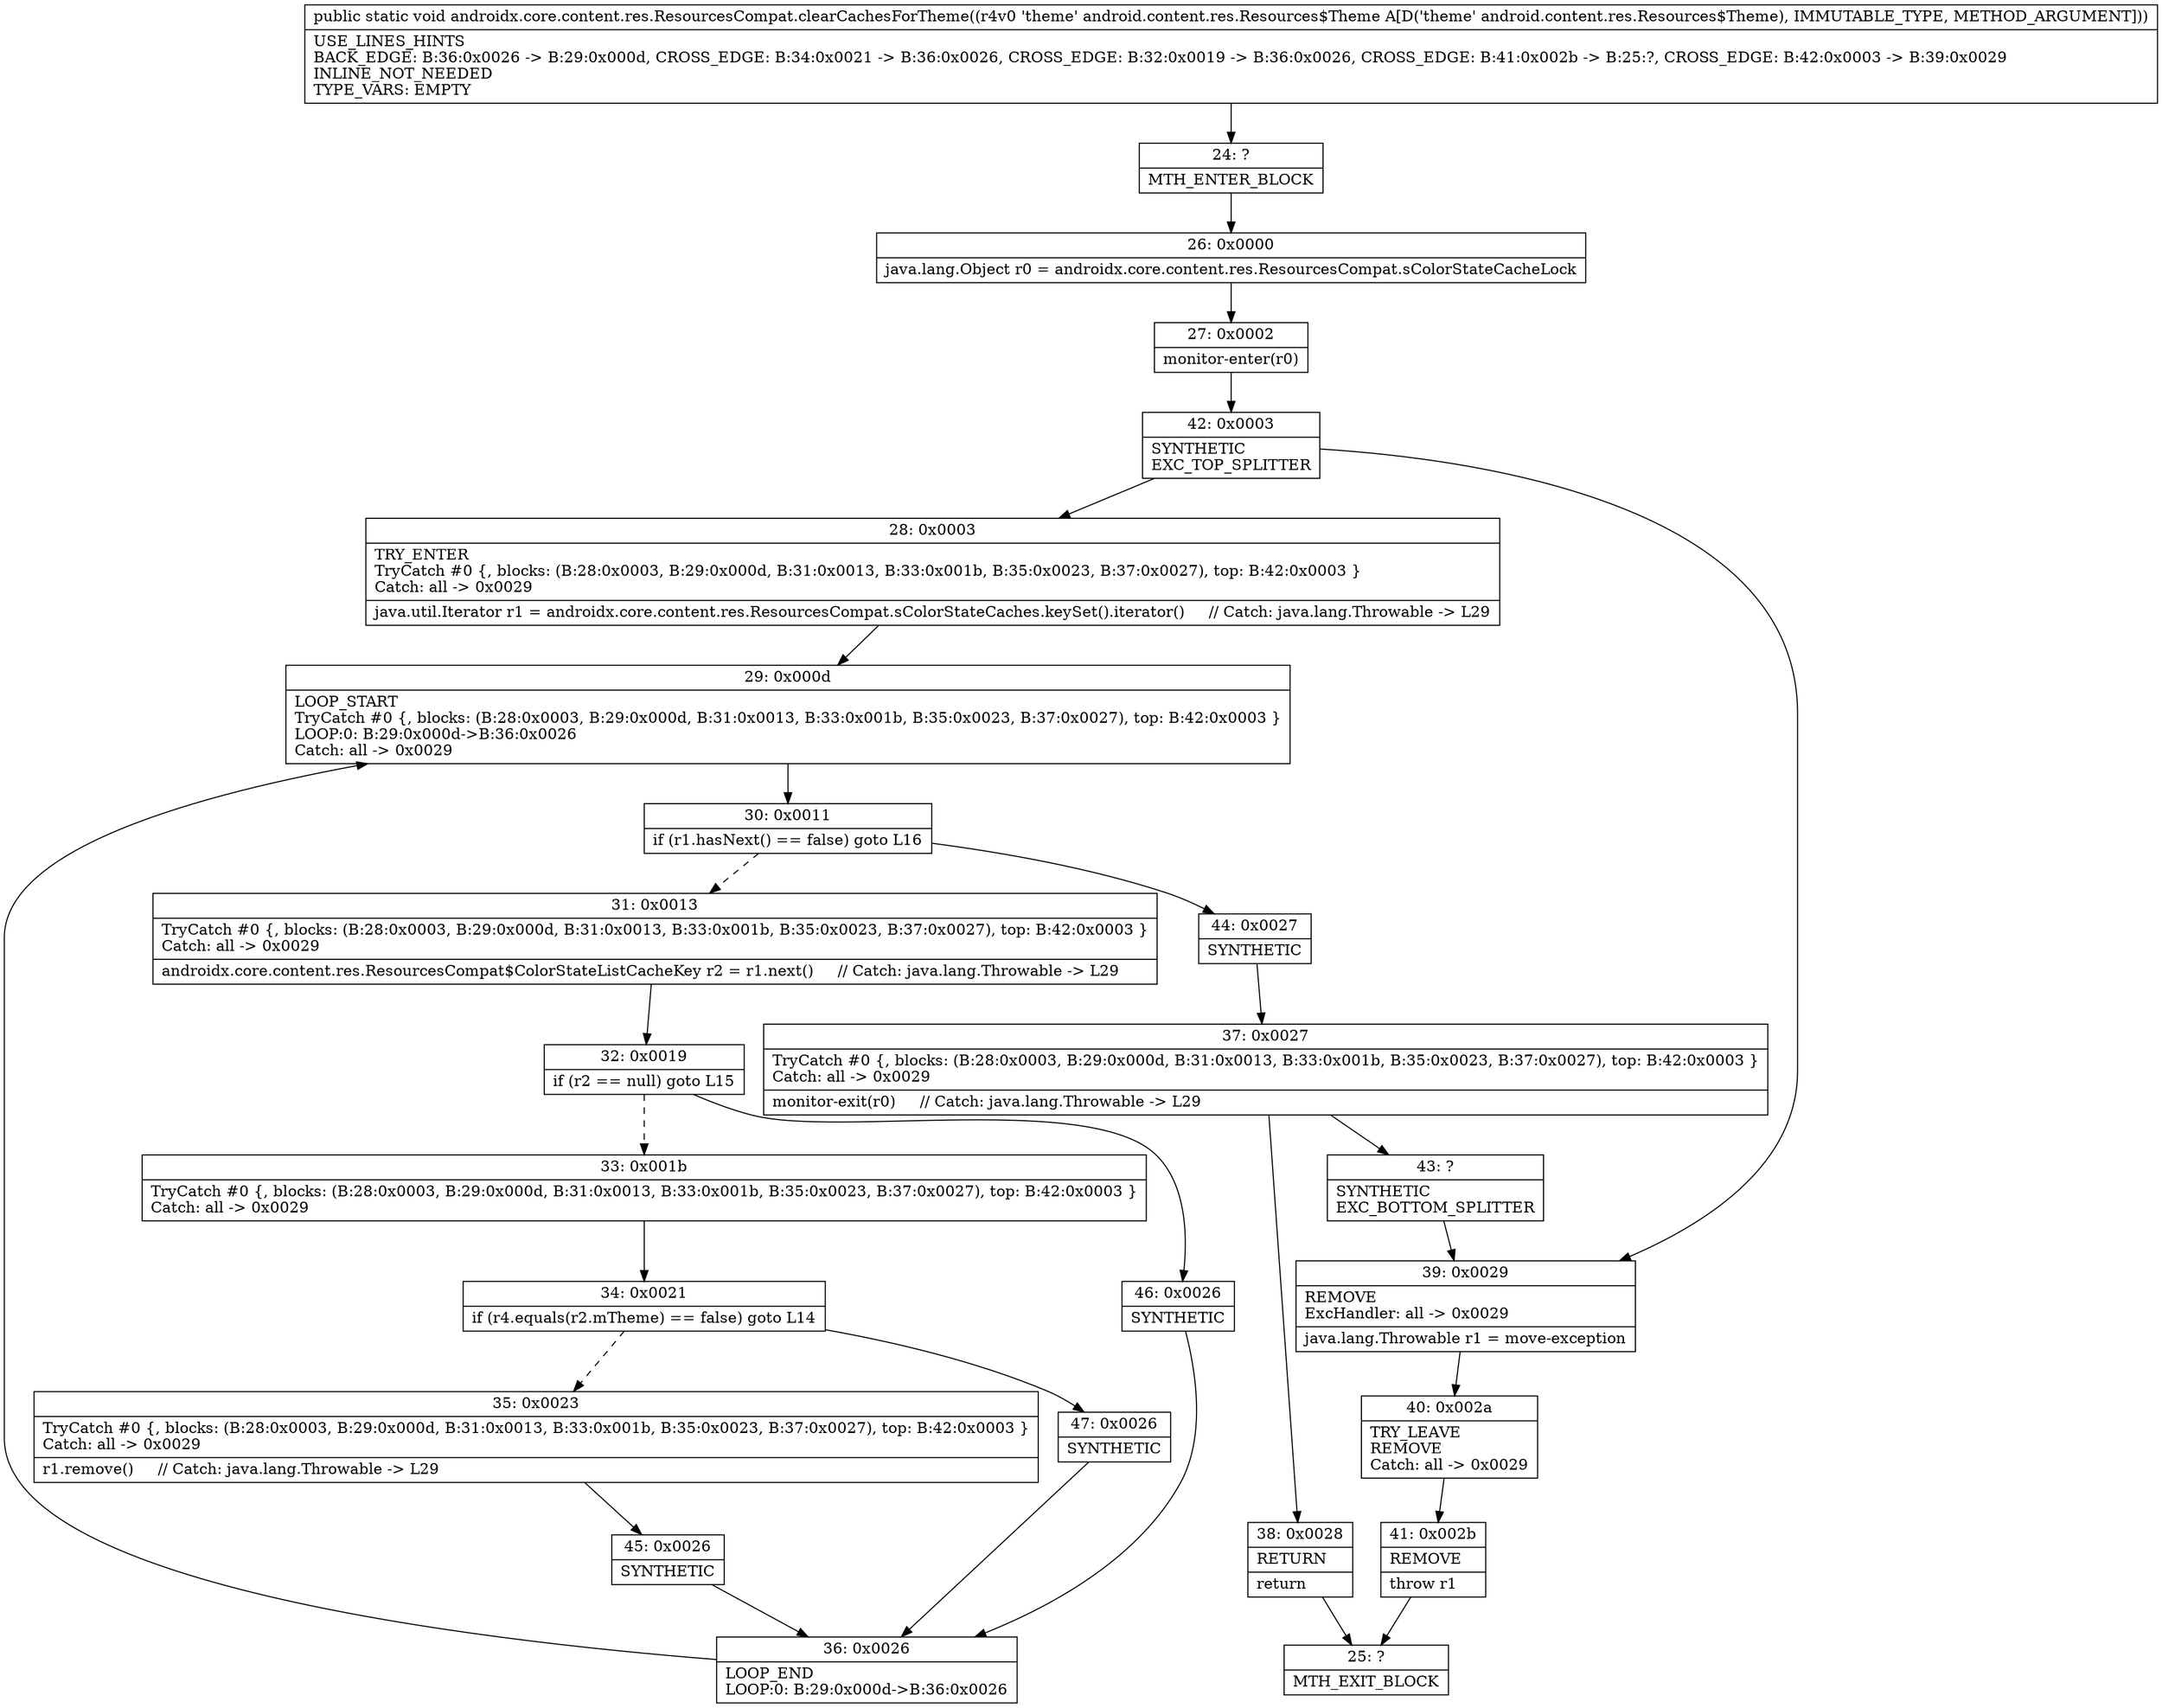 digraph "CFG forandroidx.core.content.res.ResourcesCompat.clearCachesForTheme(Landroid\/content\/res\/Resources$Theme;)V" {
Node_24 [shape=record,label="{24\:\ ?|MTH_ENTER_BLOCK\l}"];
Node_26 [shape=record,label="{26\:\ 0x0000|java.lang.Object r0 = androidx.core.content.res.ResourcesCompat.sColorStateCacheLock\l}"];
Node_27 [shape=record,label="{27\:\ 0x0002|monitor\-enter(r0)\l}"];
Node_42 [shape=record,label="{42\:\ 0x0003|SYNTHETIC\lEXC_TOP_SPLITTER\l}"];
Node_28 [shape=record,label="{28\:\ 0x0003|TRY_ENTER\lTryCatch #0 \{, blocks: (B:28:0x0003, B:29:0x000d, B:31:0x0013, B:33:0x001b, B:35:0x0023, B:37:0x0027), top: B:42:0x0003 \}\lCatch: all \-\> 0x0029\l|java.util.Iterator r1 = androidx.core.content.res.ResourcesCompat.sColorStateCaches.keySet().iterator()     \/\/ Catch: java.lang.Throwable \-\> L29\l}"];
Node_29 [shape=record,label="{29\:\ 0x000d|LOOP_START\lTryCatch #0 \{, blocks: (B:28:0x0003, B:29:0x000d, B:31:0x0013, B:33:0x001b, B:35:0x0023, B:37:0x0027), top: B:42:0x0003 \}\lLOOP:0: B:29:0x000d\-\>B:36:0x0026\lCatch: all \-\> 0x0029\l}"];
Node_30 [shape=record,label="{30\:\ 0x0011|if (r1.hasNext() == false) goto L16\l}"];
Node_31 [shape=record,label="{31\:\ 0x0013|TryCatch #0 \{, blocks: (B:28:0x0003, B:29:0x000d, B:31:0x0013, B:33:0x001b, B:35:0x0023, B:37:0x0027), top: B:42:0x0003 \}\lCatch: all \-\> 0x0029\l|androidx.core.content.res.ResourcesCompat$ColorStateListCacheKey r2 = r1.next()     \/\/ Catch: java.lang.Throwable \-\> L29\l}"];
Node_32 [shape=record,label="{32\:\ 0x0019|if (r2 == null) goto L15\l}"];
Node_33 [shape=record,label="{33\:\ 0x001b|TryCatch #0 \{, blocks: (B:28:0x0003, B:29:0x000d, B:31:0x0013, B:33:0x001b, B:35:0x0023, B:37:0x0027), top: B:42:0x0003 \}\lCatch: all \-\> 0x0029\l}"];
Node_34 [shape=record,label="{34\:\ 0x0021|if (r4.equals(r2.mTheme) == false) goto L14\l}"];
Node_35 [shape=record,label="{35\:\ 0x0023|TryCatch #0 \{, blocks: (B:28:0x0003, B:29:0x000d, B:31:0x0013, B:33:0x001b, B:35:0x0023, B:37:0x0027), top: B:42:0x0003 \}\lCatch: all \-\> 0x0029\l|r1.remove()     \/\/ Catch: java.lang.Throwable \-\> L29\l}"];
Node_45 [shape=record,label="{45\:\ 0x0026|SYNTHETIC\l}"];
Node_36 [shape=record,label="{36\:\ 0x0026|LOOP_END\lLOOP:0: B:29:0x000d\-\>B:36:0x0026\l}"];
Node_47 [shape=record,label="{47\:\ 0x0026|SYNTHETIC\l}"];
Node_46 [shape=record,label="{46\:\ 0x0026|SYNTHETIC\l}"];
Node_44 [shape=record,label="{44\:\ 0x0027|SYNTHETIC\l}"];
Node_37 [shape=record,label="{37\:\ 0x0027|TryCatch #0 \{, blocks: (B:28:0x0003, B:29:0x000d, B:31:0x0013, B:33:0x001b, B:35:0x0023, B:37:0x0027), top: B:42:0x0003 \}\lCatch: all \-\> 0x0029\l|monitor\-exit(r0)     \/\/ Catch: java.lang.Throwable \-\> L29\l}"];
Node_38 [shape=record,label="{38\:\ 0x0028|RETURN\l|return\l}"];
Node_25 [shape=record,label="{25\:\ ?|MTH_EXIT_BLOCK\l}"];
Node_43 [shape=record,label="{43\:\ ?|SYNTHETIC\lEXC_BOTTOM_SPLITTER\l}"];
Node_39 [shape=record,label="{39\:\ 0x0029|REMOVE\lExcHandler: all \-\> 0x0029\l|java.lang.Throwable r1 = move\-exception\l}"];
Node_40 [shape=record,label="{40\:\ 0x002a|TRY_LEAVE\lREMOVE\lCatch: all \-\> 0x0029\l}"];
Node_41 [shape=record,label="{41\:\ 0x002b|REMOVE\l|throw r1\l}"];
MethodNode[shape=record,label="{public static void androidx.core.content.res.ResourcesCompat.clearCachesForTheme((r4v0 'theme' android.content.res.Resources$Theme A[D('theme' android.content.res.Resources$Theme), IMMUTABLE_TYPE, METHOD_ARGUMENT]))  | USE_LINES_HINTS\lBACK_EDGE: B:36:0x0026 \-\> B:29:0x000d, CROSS_EDGE: B:34:0x0021 \-\> B:36:0x0026, CROSS_EDGE: B:32:0x0019 \-\> B:36:0x0026, CROSS_EDGE: B:41:0x002b \-\> B:25:?, CROSS_EDGE: B:42:0x0003 \-\> B:39:0x0029\lINLINE_NOT_NEEDED\lTYPE_VARS: EMPTY\l}"];
MethodNode -> Node_24;Node_24 -> Node_26;
Node_26 -> Node_27;
Node_27 -> Node_42;
Node_42 -> Node_28;
Node_42 -> Node_39;
Node_28 -> Node_29;
Node_29 -> Node_30;
Node_30 -> Node_31[style=dashed];
Node_30 -> Node_44;
Node_31 -> Node_32;
Node_32 -> Node_33[style=dashed];
Node_32 -> Node_46;
Node_33 -> Node_34;
Node_34 -> Node_35[style=dashed];
Node_34 -> Node_47;
Node_35 -> Node_45;
Node_45 -> Node_36;
Node_36 -> Node_29;
Node_47 -> Node_36;
Node_46 -> Node_36;
Node_44 -> Node_37;
Node_37 -> Node_38;
Node_37 -> Node_43;
Node_38 -> Node_25;
Node_43 -> Node_39;
Node_39 -> Node_40;
Node_40 -> Node_41;
Node_41 -> Node_25;
}

